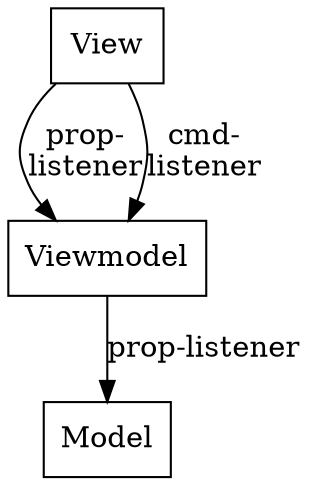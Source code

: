 digraph{
    node[shape=rectangle]
    v[label="View"]
    vm[label="Viewmodel"]
    m[label="Model"]

    
    v->vm[label="prop-\nlistener"]
    v->vm[label="cmd-\nlistener"]
    vm->m[label="prop-listener"]

    
}